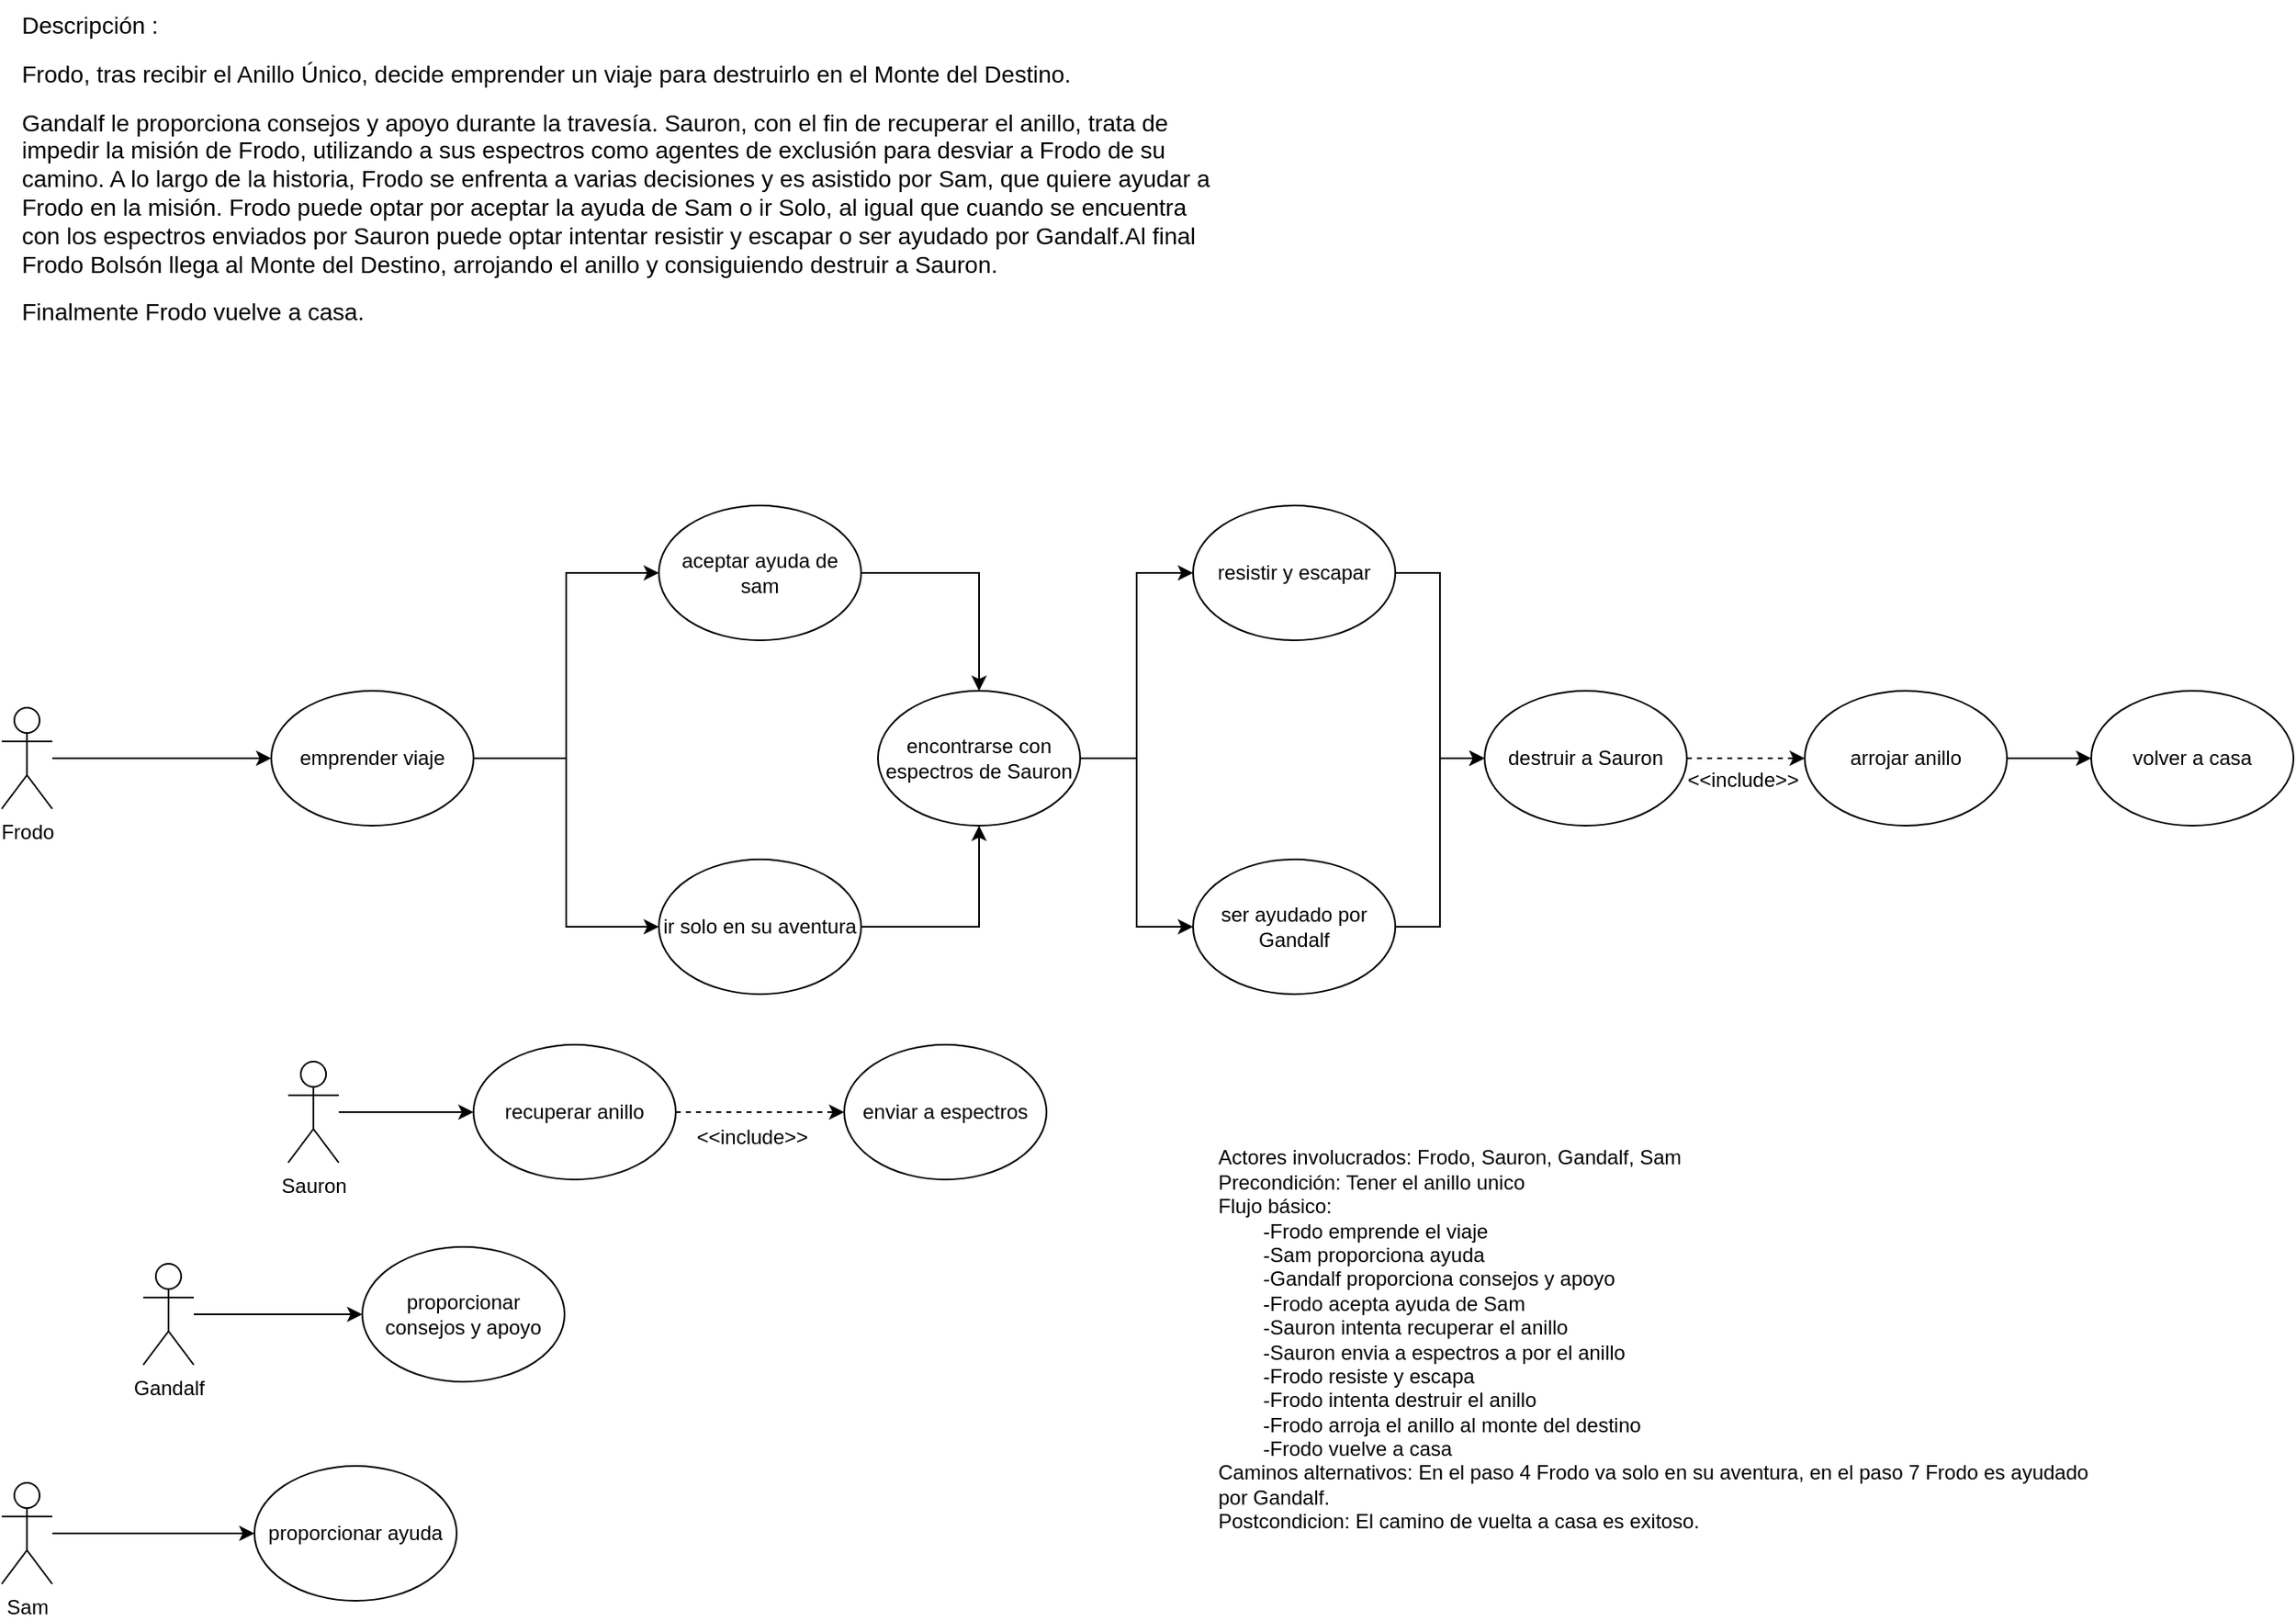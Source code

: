 <mxfile version="24.7.7">
  <diagram name="Página-1" id="PoFWCZQ236Lpenq0vHcv">
    <mxGraphModel dx="1802" dy="949" grid="1" gridSize="10" guides="1" tooltips="1" connect="1" arrows="1" fold="1" page="1" pageScale="1" pageWidth="827" pageHeight="1169" math="0" shadow="0">
      <root>
        <mxCell id="0" />
        <mxCell id="1" parent="0" />
        <mxCell id="8UQCT4z4PkMHKA5L1V-o-7" style="edgeStyle=orthogonalEdgeStyle;rounded=0;orthogonalLoop=1;jettySize=auto;html=1;entryX=0;entryY=0.5;entryDx=0;entryDy=0;" edge="1" parent="1" source="8UQCT4z4PkMHKA5L1V-o-1" target="8UQCT4z4PkMHKA5L1V-o-6">
          <mxGeometry relative="1" as="geometry" />
        </mxCell>
        <mxCell id="8UQCT4z4PkMHKA5L1V-o-1" value="Frodo" style="shape=umlActor;verticalLabelPosition=bottom;verticalAlign=top;html=1;outlineConnect=0;" vertex="1" parent="1">
          <mxGeometry x="120" y="440" width="30" height="60" as="geometry" />
        </mxCell>
        <mxCell id="8UQCT4z4PkMHKA5L1V-o-3" value="&lt;p style=&quot;margin-top: 0px;&quot;&gt;&lt;span style=&quot;font-size: 14px;&quot;&gt;Descripción :&lt;/span&gt;&lt;/p&gt;&lt;p style=&quot;margin-top: 0px;&quot;&gt;&lt;span style=&quot;font-size: 14px;&quot;&gt;Frodo, tras recibir el Anillo Único, decide emprender un viaje para destruirlo en el Monte del Destino.&lt;/span&gt;&lt;/p&gt;&lt;p style=&quot;margin-top: 0px;&quot;&gt;&lt;span style=&quot;font-size: 14px;&quot;&gt;Gandalf le proporciona consejos y apoyo durante la travesía. Sauron, con el fin de recuperar el anillo, trata de impedir la misión de Frodo, utilizando a sus espectros como agentes de exclusión para desviar a Frodo de su camino. A lo largo de la historia, Frodo se enfrenta a varias decisiones y es asistido por Sam, que quiere ayudar a Frodo en la misión. Frodo puede optar por aceptar la ayuda de Sam o ir Solo, al igual que cuando se encuentra con los espectros enviados por Sauron puede optar intentar resistir y escapar o ser ayudado por Gandalf.Al final Frodo Bolsón llega al Monte del Destino, arrojando el anillo y consiguiendo destruir a Sauron.&lt;/span&gt;&lt;/p&gt;&lt;p style=&quot;margin-top: 0px;&quot;&gt;&lt;span style=&quot;font-size: 14px;&quot;&gt;Finalmente Frodo vuelve a casa.&lt;/span&gt;&lt;/p&gt;" style="text;html=1;whiteSpace=wrap;overflow=hidden;rounded=0;align=left;" vertex="1" parent="1">
          <mxGeometry x="130" y="20" width="710" height="210" as="geometry" />
        </mxCell>
        <mxCell id="8UQCT4z4PkMHKA5L1V-o-11" style="edgeStyle=orthogonalEdgeStyle;rounded=0;orthogonalLoop=1;jettySize=auto;html=1;entryX=0;entryY=0.5;entryDx=0;entryDy=0;" edge="1" parent="1" source="8UQCT4z4PkMHKA5L1V-o-6" target="8UQCT4z4PkMHKA5L1V-o-8">
          <mxGeometry relative="1" as="geometry" />
        </mxCell>
        <mxCell id="8UQCT4z4PkMHKA5L1V-o-39" style="edgeStyle=orthogonalEdgeStyle;rounded=0;orthogonalLoop=1;jettySize=auto;html=1;entryX=0;entryY=0.5;entryDx=0;entryDy=0;" edge="1" parent="1" source="8UQCT4z4PkMHKA5L1V-o-6" target="8UQCT4z4PkMHKA5L1V-o-38">
          <mxGeometry relative="1" as="geometry" />
        </mxCell>
        <mxCell id="8UQCT4z4PkMHKA5L1V-o-6" value="emprender viaje" style="ellipse;whiteSpace=wrap;html=1;" vertex="1" parent="1">
          <mxGeometry x="280" y="430" width="120" height="80" as="geometry" />
        </mxCell>
        <mxCell id="8UQCT4z4PkMHKA5L1V-o-9" style="edgeStyle=orthogonalEdgeStyle;rounded=0;orthogonalLoop=1;jettySize=auto;html=1;" edge="1" parent="1" source="8UQCT4z4PkMHKA5L1V-o-8" target="8UQCT4z4PkMHKA5L1V-o-10">
          <mxGeometry relative="1" as="geometry">
            <mxPoint x="690" y="470" as="targetPoint" />
          </mxGeometry>
        </mxCell>
        <mxCell id="8UQCT4z4PkMHKA5L1V-o-8" value="aceptar ayuda de sam" style="ellipse;whiteSpace=wrap;html=1;" vertex="1" parent="1">
          <mxGeometry x="510" y="320" width="120" height="80" as="geometry" />
        </mxCell>
        <mxCell id="8UQCT4z4PkMHKA5L1V-o-32" style="edgeStyle=orthogonalEdgeStyle;rounded=0;orthogonalLoop=1;jettySize=auto;html=1;exitX=1;exitY=0.5;exitDx=0;exitDy=0;entryX=0;entryY=0.5;entryDx=0;entryDy=0;" edge="1" parent="1" source="8UQCT4z4PkMHKA5L1V-o-10" target="8UQCT4z4PkMHKA5L1V-o-33">
          <mxGeometry relative="1" as="geometry">
            <mxPoint x="850" y="470" as="targetPoint" />
          </mxGeometry>
        </mxCell>
        <mxCell id="8UQCT4z4PkMHKA5L1V-o-41" style="edgeStyle=orthogonalEdgeStyle;rounded=0;orthogonalLoop=1;jettySize=auto;html=1;entryX=0;entryY=0.5;entryDx=0;entryDy=0;" edge="1" parent="1" source="8UQCT4z4PkMHKA5L1V-o-10" target="8UQCT4z4PkMHKA5L1V-o-35">
          <mxGeometry relative="1" as="geometry" />
        </mxCell>
        <mxCell id="8UQCT4z4PkMHKA5L1V-o-10" value="encontrarse con espectros de Sauron" style="ellipse;whiteSpace=wrap;html=1;" vertex="1" parent="1">
          <mxGeometry x="640" y="430" width="120" height="80" as="geometry" />
        </mxCell>
        <mxCell id="8UQCT4z4PkMHKA5L1V-o-20" value="" style="edgeStyle=orthogonalEdgeStyle;rounded=0;orthogonalLoop=1;jettySize=auto;html=1;entryX=0;entryY=0.5;entryDx=0;entryDy=0;" edge="1" parent="1" source="8UQCT4z4PkMHKA5L1V-o-17" target="8UQCT4z4PkMHKA5L1V-o-21">
          <mxGeometry relative="1" as="geometry">
            <mxPoint x="209" y="820" as="targetPoint" />
          </mxGeometry>
        </mxCell>
        <mxCell id="8UQCT4z4PkMHKA5L1V-o-17" value="Gandalf" style="shape=umlActor;verticalLabelPosition=bottom;verticalAlign=top;html=1;outlineConnect=0;" vertex="1" parent="1">
          <mxGeometry x="204" y="770" width="30" height="60" as="geometry" />
        </mxCell>
        <mxCell id="8UQCT4z4PkMHKA5L1V-o-21" value="proporcionar consejos y apoyo" style="ellipse;whiteSpace=wrap;html=1;" vertex="1" parent="1">
          <mxGeometry x="334" y="760" width="120" height="80" as="geometry" />
        </mxCell>
        <mxCell id="8UQCT4z4PkMHKA5L1V-o-27" style="edgeStyle=orthogonalEdgeStyle;rounded=0;orthogonalLoop=1;jettySize=auto;html=1;entryX=0;entryY=0.5;entryDx=0;entryDy=0;" edge="1" parent="1" source="8UQCT4z4PkMHKA5L1V-o-25" target="8UQCT4z4PkMHKA5L1V-o-28">
          <mxGeometry relative="1" as="geometry">
            <mxPoint x="300" y="930" as="targetPoint" />
          </mxGeometry>
        </mxCell>
        <mxCell id="8UQCT4z4PkMHKA5L1V-o-25" value="Sam" style="shape=umlActor;verticalLabelPosition=bottom;verticalAlign=top;html=1;outlineConnect=0;" vertex="1" parent="1">
          <mxGeometry x="120" y="900" width="30" height="60" as="geometry" />
        </mxCell>
        <mxCell id="8UQCT4z4PkMHKA5L1V-o-28" value="proporcionar ayuda" style="ellipse;whiteSpace=wrap;html=1;" vertex="1" parent="1">
          <mxGeometry x="270" y="890" width="120" height="80" as="geometry" />
        </mxCell>
        <mxCell id="8UQCT4z4PkMHKA5L1V-o-42" style="edgeStyle=orthogonalEdgeStyle;rounded=0;orthogonalLoop=1;jettySize=auto;html=1;exitX=1;exitY=0.5;exitDx=0;exitDy=0;entryX=0;entryY=0.5;entryDx=0;entryDy=0;" edge="1" parent="1" source="8UQCT4z4PkMHKA5L1V-o-33" target="8UQCT4z4PkMHKA5L1V-o-43">
          <mxGeometry relative="1" as="geometry">
            <mxPoint x="990" y="470" as="targetPoint" />
          </mxGeometry>
        </mxCell>
        <mxCell id="8UQCT4z4PkMHKA5L1V-o-33" value="resistir y escapar" style="ellipse;whiteSpace=wrap;html=1;" vertex="1" parent="1">
          <mxGeometry x="827" y="320" width="120" height="80" as="geometry" />
        </mxCell>
        <mxCell id="8UQCT4z4PkMHKA5L1V-o-44" style="edgeStyle=orthogonalEdgeStyle;rounded=0;orthogonalLoop=1;jettySize=auto;html=1;entryX=0;entryY=0.5;entryDx=0;entryDy=0;" edge="1" parent="1" source="8UQCT4z4PkMHKA5L1V-o-35" target="8UQCT4z4PkMHKA5L1V-o-43">
          <mxGeometry relative="1" as="geometry" />
        </mxCell>
        <mxCell id="8UQCT4z4PkMHKA5L1V-o-35" value="ser ayudado por Gandalf" style="ellipse;whiteSpace=wrap;html=1;" vertex="1" parent="1">
          <mxGeometry x="827" y="530" width="120" height="80" as="geometry" />
        </mxCell>
        <mxCell id="8UQCT4z4PkMHKA5L1V-o-37" value="Actores involucrados: Frodo, Sauron, Gandalf, Sam&lt;div&gt;Precondición: Tener el anillo unico&lt;/div&gt;&lt;div&gt;Flujo básico:&amp;nbsp;&lt;/div&gt;&lt;div&gt;&lt;span style=&quot;white-space: pre;&quot;&gt;&#x9;&lt;/span&gt;-Frodo emprende el viaje&lt;/div&gt;&lt;div&gt;&lt;span style=&quot;white-space: pre;&quot;&gt;&#x9;&lt;/span&gt;-Sam proporciona ayuda&lt;br&gt;&lt;/div&gt;&lt;div&gt;&lt;span style=&quot;white-space: pre;&quot;&gt;&#x9;&lt;/span&gt;-Gandalf proporciona consejos y apoyo&lt;br&gt;&lt;/div&gt;&lt;div&gt;&lt;span style=&quot;white-space: pre;&quot;&gt;&#x9;&lt;/span&gt;-Frodo acepta ayuda de Sam&lt;br&gt;&lt;/div&gt;&lt;div&gt;&lt;span style=&quot;white-space: pre;&quot;&gt;&#x9;&lt;/span&gt;-Sauron intenta recuperar el anillo&lt;br&gt;&lt;/div&gt;&lt;div&gt;&lt;span style=&quot;white-space: pre;&quot;&gt;&#x9;&lt;/span&gt;-Sauron envia a espectros a por el anillo&lt;br&gt;&lt;/div&gt;&lt;div&gt;&lt;span style=&quot;white-space: pre;&quot;&gt;&#x9;&lt;/span&gt;-Frodo resiste y escapa&lt;br&gt;&lt;/div&gt;&lt;div&gt;&lt;span style=&quot;white-space: pre;&quot;&gt;&#x9;&lt;/span&gt;-Frodo intenta destruir el anillo&lt;br&gt;&lt;/div&gt;&lt;div&gt;&lt;span style=&quot;white-space: pre;&quot;&gt;&#x9;&lt;/span&gt;-Frodo arroja el anillo al monte del destino&lt;br&gt;&lt;/div&gt;&lt;div&gt;&lt;span style=&quot;white-space: pre;&quot;&gt;&#x9;&lt;/span&gt;-Frodo vuelve a casa&lt;/div&gt;&lt;div&gt;Caminos alternativos: En el paso 4 Frodo va solo en su aventura, en el paso 7 Frodo es ayudado por Gandalf.&lt;/div&gt;&lt;div&gt;&lt;span style=&quot;background-color: initial;&quot;&gt;Postcondicion: El camino de vuelta a casa es exitoso.&lt;/span&gt;&lt;/div&gt;" style="text;html=1;align=left;verticalAlign=middle;whiteSpace=wrap;rounded=0;" vertex="1" parent="1">
          <mxGeometry x="840" y="700" width="530" height="230" as="geometry" />
        </mxCell>
        <mxCell id="8UQCT4z4PkMHKA5L1V-o-40" style="edgeStyle=orthogonalEdgeStyle;rounded=0;orthogonalLoop=1;jettySize=auto;html=1;exitX=1;exitY=0.5;exitDx=0;exitDy=0;entryX=0.5;entryY=1;entryDx=0;entryDy=0;" edge="1" parent="1" source="8UQCT4z4PkMHKA5L1V-o-38" target="8UQCT4z4PkMHKA5L1V-o-10">
          <mxGeometry relative="1" as="geometry" />
        </mxCell>
        <mxCell id="8UQCT4z4PkMHKA5L1V-o-38" value="ir solo en su aventura" style="ellipse;whiteSpace=wrap;html=1;" vertex="1" parent="1">
          <mxGeometry x="510" y="530" width="120" height="80" as="geometry" />
        </mxCell>
        <mxCell id="8UQCT4z4PkMHKA5L1V-o-45" style="edgeStyle=orthogonalEdgeStyle;rounded=0;orthogonalLoop=1;jettySize=auto;html=1;exitX=1;exitY=0.5;exitDx=0;exitDy=0;dashed=1;entryX=0;entryY=0.5;entryDx=0;entryDy=0;" edge="1" parent="1" source="8UQCT4z4PkMHKA5L1V-o-43" target="8UQCT4z4PkMHKA5L1V-o-46">
          <mxGeometry relative="1" as="geometry">
            <mxPoint x="1180" y="470" as="targetPoint" />
          </mxGeometry>
        </mxCell>
        <mxCell id="8UQCT4z4PkMHKA5L1V-o-43" value="destruir a Sauron" style="ellipse;whiteSpace=wrap;html=1;" vertex="1" parent="1">
          <mxGeometry x="1000" y="430" width="120" height="80" as="geometry" />
        </mxCell>
        <mxCell id="8UQCT4z4PkMHKA5L1V-o-49" style="edgeStyle=orthogonalEdgeStyle;rounded=0;orthogonalLoop=1;jettySize=auto;html=1;" edge="1" parent="1" source="8UQCT4z4PkMHKA5L1V-o-46" target="8UQCT4z4PkMHKA5L1V-o-50">
          <mxGeometry relative="1" as="geometry">
            <mxPoint x="1360" y="470" as="targetPoint" />
            <Array as="points" />
          </mxGeometry>
        </mxCell>
        <mxCell id="8UQCT4z4PkMHKA5L1V-o-46" value="arrojar anillo" style="ellipse;whiteSpace=wrap;html=1;" vertex="1" parent="1">
          <mxGeometry x="1190" y="430" width="120" height="80" as="geometry" />
        </mxCell>
        <mxCell id="8UQCT4z4PkMHKA5L1V-o-48" value="&amp;lt;&amp;lt;include&amp;gt;&amp;gt;" style="text;html=1;align=center;verticalAlign=middle;resizable=0;points=[];autosize=1;strokeColor=none;fillColor=none;" vertex="1" parent="1">
          <mxGeometry x="1108" y="468" width="90" height="30" as="geometry" />
        </mxCell>
        <mxCell id="8UQCT4z4PkMHKA5L1V-o-50" value="volver a casa" style="ellipse;whiteSpace=wrap;html=1;" vertex="1" parent="1">
          <mxGeometry x="1360" y="430" width="120" height="80" as="geometry" />
        </mxCell>
        <mxCell id="8UQCT4z4PkMHKA5L1V-o-54" style="edgeStyle=orthogonalEdgeStyle;rounded=0;orthogonalLoop=1;jettySize=auto;html=1;" edge="1" parent="1" source="8UQCT4z4PkMHKA5L1V-o-52" target="8UQCT4z4PkMHKA5L1V-o-55">
          <mxGeometry relative="1" as="geometry">
            <mxPoint x="390" y="680" as="targetPoint" />
          </mxGeometry>
        </mxCell>
        <mxCell id="8UQCT4z4PkMHKA5L1V-o-52" value="Sauron" style="shape=umlActor;verticalLabelPosition=bottom;verticalAlign=top;html=1;outlineConnect=0;" vertex="1" parent="1">
          <mxGeometry x="290" y="650" width="30" height="60" as="geometry" />
        </mxCell>
        <mxCell id="8UQCT4z4PkMHKA5L1V-o-57" style="edgeStyle=orthogonalEdgeStyle;rounded=0;orthogonalLoop=1;jettySize=auto;html=1;dashed=1;" edge="1" parent="1" source="8UQCT4z4PkMHKA5L1V-o-55" target="8UQCT4z4PkMHKA5L1V-o-58">
          <mxGeometry relative="1" as="geometry">
            <mxPoint x="600" y="680" as="targetPoint" />
          </mxGeometry>
        </mxCell>
        <mxCell id="8UQCT4z4PkMHKA5L1V-o-55" value="recuperar anillo" style="ellipse;whiteSpace=wrap;html=1;" vertex="1" parent="1">
          <mxGeometry x="400" y="640" width="120" height="80" as="geometry" />
        </mxCell>
        <mxCell id="8UQCT4z4PkMHKA5L1V-o-58" value="enviar a espectros" style="ellipse;whiteSpace=wrap;html=1;" vertex="1" parent="1">
          <mxGeometry x="620" y="640" width="120" height="80" as="geometry" />
        </mxCell>
        <mxCell id="8UQCT4z4PkMHKA5L1V-o-59" value="&amp;lt;&amp;lt;include&amp;gt;&amp;gt;" style="text;html=1;align=center;verticalAlign=middle;resizable=0;points=[];autosize=1;strokeColor=none;fillColor=none;" vertex="1" parent="1">
          <mxGeometry x="520" y="680" width="90" height="30" as="geometry" />
        </mxCell>
      </root>
    </mxGraphModel>
  </diagram>
</mxfile>
